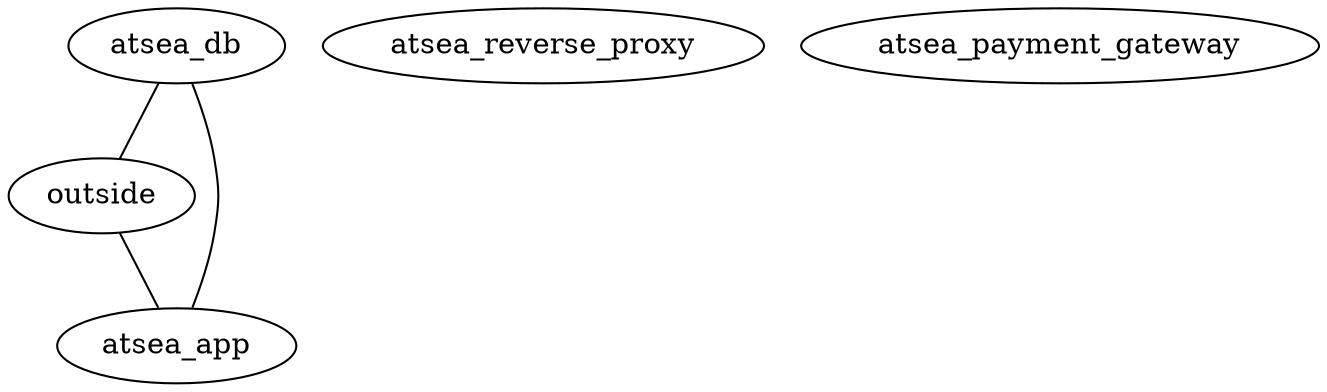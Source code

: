 // Topology Graph
graph {
	atsea_db
	outside
	atsea_reverse_proxy
	atsea_app
	atsea_payment_gateway
	atsea_db -- atsea_app [contstraint=false]
	atsea_db -- outside [contstraint=false]
	outside -- atsea_app [contstraint=false]
}
